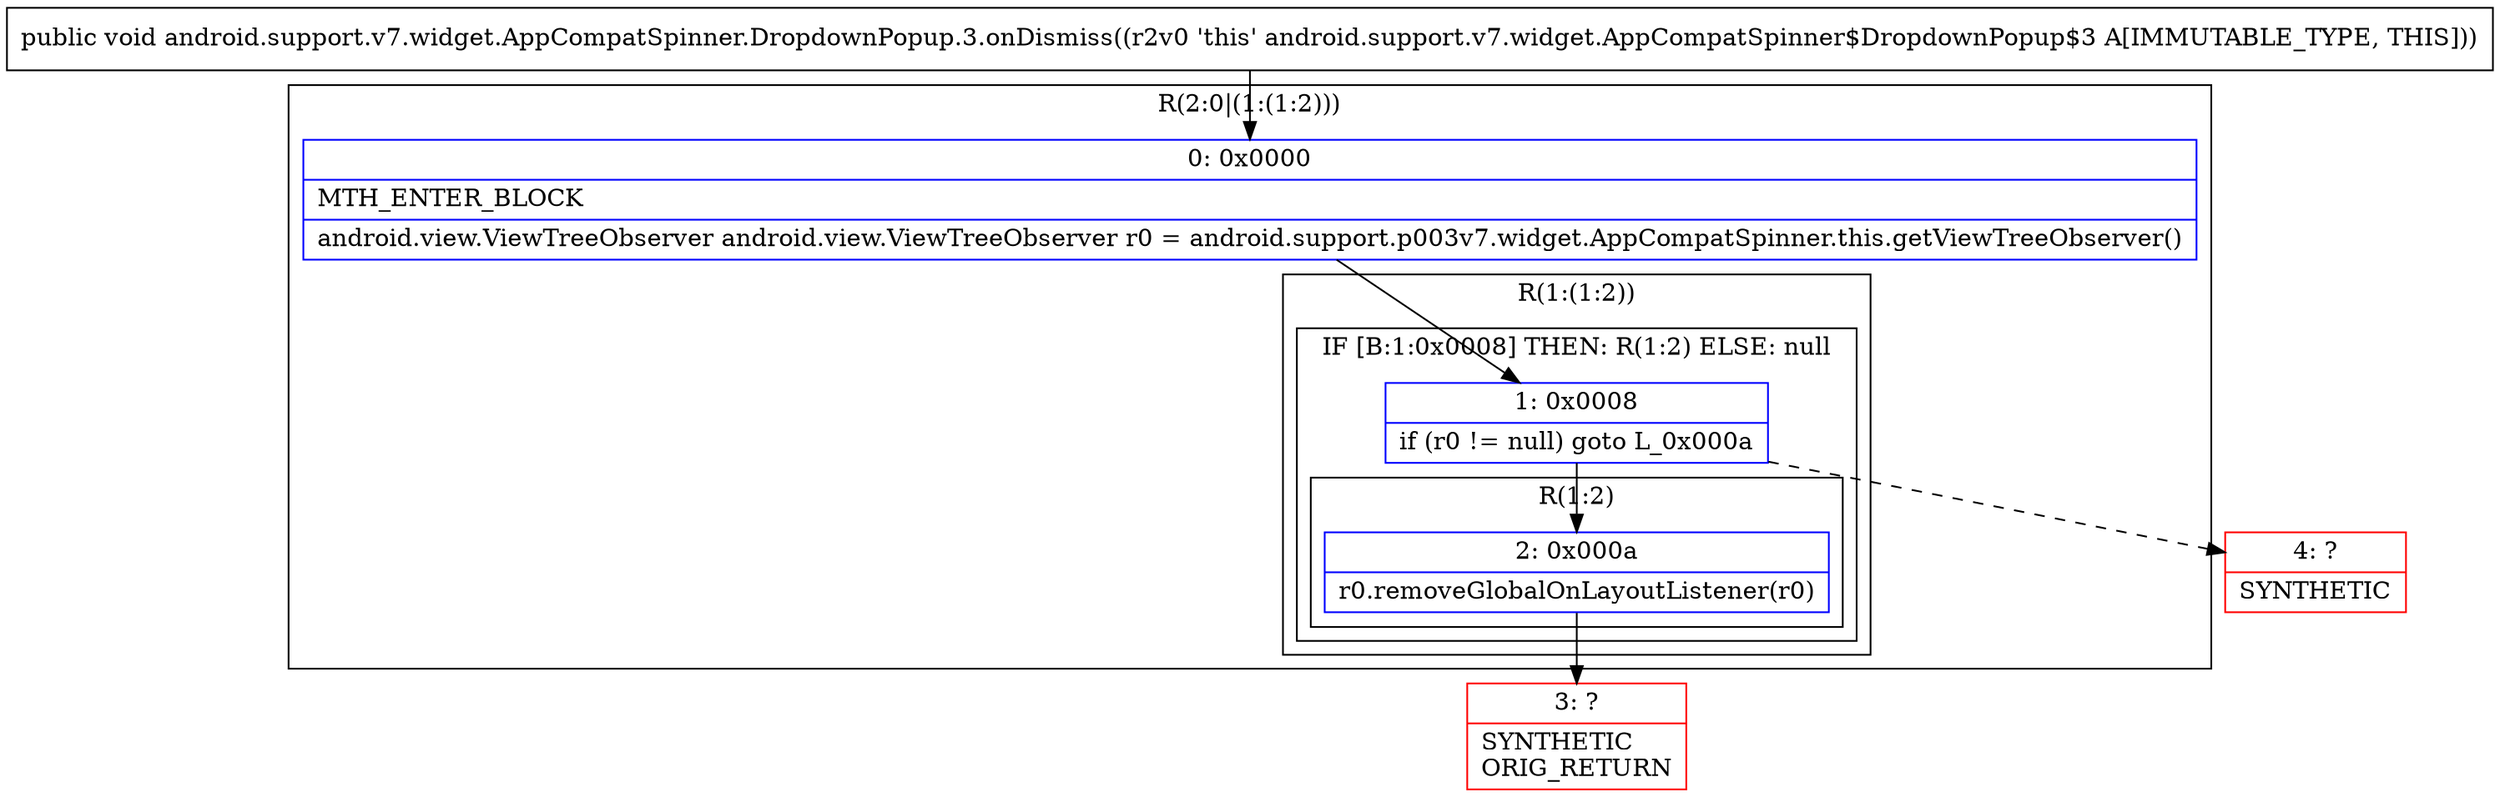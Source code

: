 digraph "CFG forandroid.support.v7.widget.AppCompatSpinner.DropdownPopup.3.onDismiss()V" {
subgraph cluster_Region_743507586 {
label = "R(2:0|(1:(1:2)))";
node [shape=record,color=blue];
Node_0 [shape=record,label="{0\:\ 0x0000|MTH_ENTER_BLOCK\l|android.view.ViewTreeObserver android.view.ViewTreeObserver r0 = android.support.p003v7.widget.AppCompatSpinner.this.getViewTreeObserver()\l}"];
subgraph cluster_Region_491192162 {
label = "R(1:(1:2))";
node [shape=record,color=blue];
subgraph cluster_IfRegion_960105109 {
label = "IF [B:1:0x0008] THEN: R(1:2) ELSE: null";
node [shape=record,color=blue];
Node_1 [shape=record,label="{1\:\ 0x0008|if (r0 != null) goto L_0x000a\l}"];
subgraph cluster_Region_422192076 {
label = "R(1:2)";
node [shape=record,color=blue];
Node_2 [shape=record,label="{2\:\ 0x000a|r0.removeGlobalOnLayoutListener(r0)\l}"];
}
}
}
}
Node_3 [shape=record,color=red,label="{3\:\ ?|SYNTHETIC\lORIG_RETURN\l}"];
Node_4 [shape=record,color=red,label="{4\:\ ?|SYNTHETIC\l}"];
MethodNode[shape=record,label="{public void android.support.v7.widget.AppCompatSpinner.DropdownPopup.3.onDismiss((r2v0 'this' android.support.v7.widget.AppCompatSpinner$DropdownPopup$3 A[IMMUTABLE_TYPE, THIS])) }"];
MethodNode -> Node_0;
Node_0 -> Node_1;
Node_1 -> Node_2;
Node_1 -> Node_4[style=dashed];
Node_2 -> Node_3;
}

